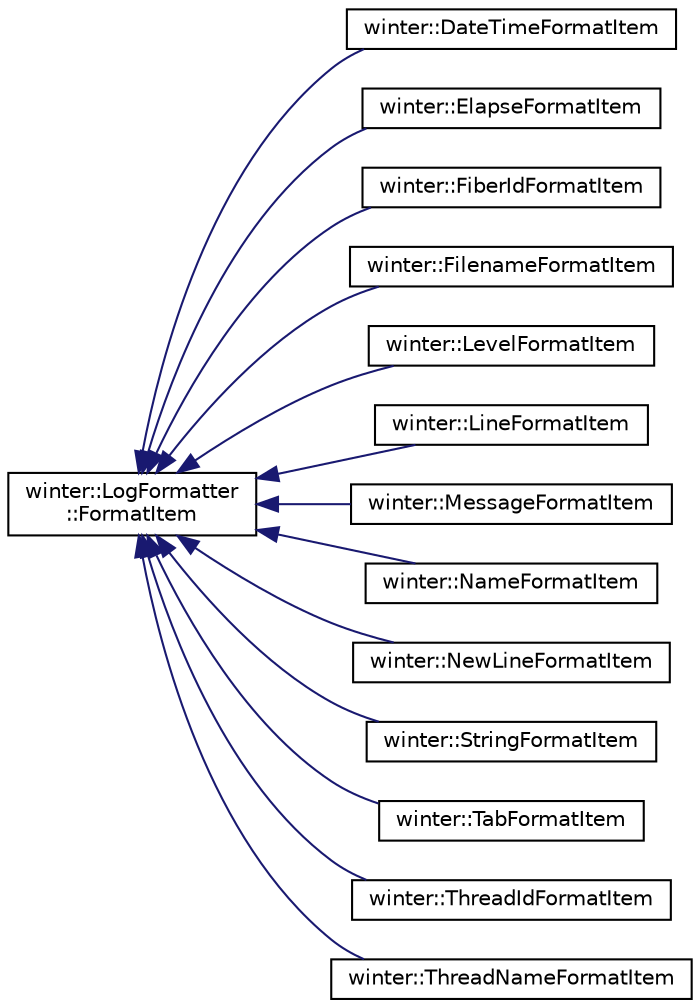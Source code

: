 digraph "类继承关系图"
{
 // LATEX_PDF_SIZE
  edge [fontname="Helvetica",fontsize="10",labelfontname="Helvetica",labelfontsize="10"];
  node [fontname="Helvetica",fontsize="10",shape=record];
  rankdir="LR";
  Node0 [label="winter::LogFormatter\l::FormatItem",height=0.2,width=0.4,color="black", fillcolor="white", style="filled",URL="$classwinter_1_1LogFormatter_1_1FormatItem.html",tooltip="日志内容项格式化"];
  Node0 -> Node1 [dir="back",color="midnightblue",fontsize="10",style="solid",fontname="Helvetica"];
  Node1 [label="winter::DateTimeFormatItem",height=0.2,width=0.4,color="black", fillcolor="white", style="filled",URL="$classwinter_1_1DateTimeFormatItem.html",tooltip=" "];
  Node0 -> Node2 [dir="back",color="midnightblue",fontsize="10",style="solid",fontname="Helvetica"];
  Node2 [label="winter::ElapseFormatItem",height=0.2,width=0.4,color="black", fillcolor="white", style="filled",URL="$classwinter_1_1ElapseFormatItem.html",tooltip=" "];
  Node0 -> Node3 [dir="back",color="midnightblue",fontsize="10",style="solid",fontname="Helvetica"];
  Node3 [label="winter::FiberIdFormatItem",height=0.2,width=0.4,color="black", fillcolor="white", style="filled",URL="$classwinter_1_1FiberIdFormatItem.html",tooltip=" "];
  Node0 -> Node4 [dir="back",color="midnightblue",fontsize="10",style="solid",fontname="Helvetica"];
  Node4 [label="winter::FilenameFormatItem",height=0.2,width=0.4,color="black", fillcolor="white", style="filled",URL="$classwinter_1_1FilenameFormatItem.html",tooltip=" "];
  Node0 -> Node5 [dir="back",color="midnightblue",fontsize="10",style="solid",fontname="Helvetica"];
  Node5 [label="winter::LevelFormatItem",height=0.2,width=0.4,color="black", fillcolor="white", style="filled",URL="$classwinter_1_1LevelFormatItem.html",tooltip=" "];
  Node0 -> Node6 [dir="back",color="midnightblue",fontsize="10",style="solid",fontname="Helvetica"];
  Node6 [label="winter::LineFormatItem",height=0.2,width=0.4,color="black", fillcolor="white", style="filled",URL="$classwinter_1_1LineFormatItem.html",tooltip=" "];
  Node0 -> Node7 [dir="back",color="midnightblue",fontsize="10",style="solid",fontname="Helvetica"];
  Node7 [label="winter::MessageFormatItem",height=0.2,width=0.4,color="black", fillcolor="white", style="filled",URL="$classwinter_1_1MessageFormatItem.html",tooltip=" "];
  Node0 -> Node8 [dir="back",color="midnightblue",fontsize="10",style="solid",fontname="Helvetica"];
  Node8 [label="winter::NameFormatItem",height=0.2,width=0.4,color="black", fillcolor="white", style="filled",URL="$classwinter_1_1NameFormatItem.html",tooltip=" "];
  Node0 -> Node9 [dir="back",color="midnightblue",fontsize="10",style="solid",fontname="Helvetica"];
  Node9 [label="winter::NewLineFormatItem",height=0.2,width=0.4,color="black", fillcolor="white", style="filled",URL="$classwinter_1_1NewLineFormatItem.html",tooltip=" "];
  Node0 -> Node10 [dir="back",color="midnightblue",fontsize="10",style="solid",fontname="Helvetica"];
  Node10 [label="winter::StringFormatItem",height=0.2,width=0.4,color="black", fillcolor="white", style="filled",URL="$classwinter_1_1StringFormatItem.html",tooltip=" "];
  Node0 -> Node11 [dir="back",color="midnightblue",fontsize="10",style="solid",fontname="Helvetica"];
  Node11 [label="winter::TabFormatItem",height=0.2,width=0.4,color="black", fillcolor="white", style="filled",URL="$classwinter_1_1TabFormatItem.html",tooltip=" "];
  Node0 -> Node12 [dir="back",color="midnightblue",fontsize="10",style="solid",fontname="Helvetica"];
  Node12 [label="winter::ThreadIdFormatItem",height=0.2,width=0.4,color="black", fillcolor="white", style="filled",URL="$classwinter_1_1ThreadIdFormatItem.html",tooltip=" "];
  Node0 -> Node13 [dir="back",color="midnightblue",fontsize="10",style="solid",fontname="Helvetica"];
  Node13 [label="winter::ThreadNameFormatItem",height=0.2,width=0.4,color="black", fillcolor="white", style="filled",URL="$classwinter_1_1ThreadNameFormatItem.html",tooltip=" "];
}
